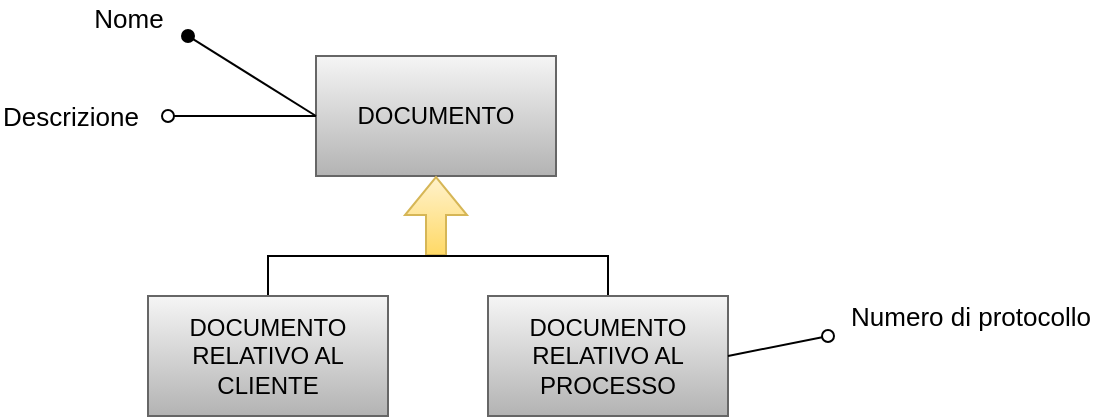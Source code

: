 <mxfile version="15.7.3" type="device"><diagram id="yGz-sTobe1rFEkl4xtA_" name="Pagina-1"><mxGraphModel dx="946" dy="626" grid="1" gridSize="10" guides="1" tooltips="1" connect="1" arrows="1" fold="1" page="1" pageScale="1" pageWidth="827" pageHeight="1169" math="0" shadow="0"><root><mxCell id="0"/><mxCell id="1" parent="0"/><mxCell id="zSufPwcbmBk1ym6fifzm-1" value="DOCUMENTO" style="rounded=0;whiteSpace=wrap;html=1;fillColor=#f5f5f5;gradientColor=#b3b3b3;strokeColor=#666666;" parent="1" vertex="1"><mxGeometry x="354" y="230" width="120" height="60" as="geometry"/></mxCell><mxCell id="zSufPwcbmBk1ym6fifzm-2" value="" style="endArrow=oval;html=1;rounded=0;exitX=0;exitY=0.5;exitDx=0;exitDy=0;endFill=1;" parent="1" source="zSufPwcbmBk1ym6fifzm-1" edge="1"><mxGeometry width="50" height="50" relative="1" as="geometry"><mxPoint x="290" y="260" as="sourcePoint"/><mxPoint x="290" y="220" as="targetPoint"/></mxGeometry></mxCell><mxCell id="zSufPwcbmBk1ym6fifzm-3" value="&lt;font style=&quot;font-size: 13px&quot;&gt;Nome&lt;/font&gt;" style="edgeLabel;html=1;align=center;verticalAlign=middle;resizable=0;points=[];" parent="zSufPwcbmBk1ym6fifzm-2" vertex="1" connectable="0"><mxGeometry x="0.582" y="1" relative="1" as="geometry"><mxPoint x="-43" y="-19" as="offset"/></mxGeometry></mxCell><mxCell id="zSufPwcbmBk1ym6fifzm-4" value="" style="shape=flexArrow;endArrow=classic;html=1;rounded=0;fontSize=13;fillColor=#fff2cc;gradientColor=#ffd966;strokeColor=#d6b656;" parent="1" edge="1"><mxGeometry width="50" height="50" relative="1" as="geometry"><mxPoint x="414" y="330" as="sourcePoint"/><mxPoint x="414" y="290" as="targetPoint"/></mxGeometry></mxCell><mxCell id="zSufPwcbmBk1ym6fifzm-7" style="edgeStyle=orthogonalEdgeStyle;rounded=0;orthogonalLoop=1;jettySize=auto;html=1;entryX=0.5;entryY=0;entryDx=0;entryDy=0;fontSize=13;endArrow=none;endFill=0;" parent="1" source="zSufPwcbmBk1ym6fifzm-5" target="zSufPwcbmBk1ym6fifzm-6" edge="1"><mxGeometry relative="1" as="geometry"><Array as="points"><mxPoint x="330" y="330"/><mxPoint x="500" y="330"/></Array></mxGeometry></mxCell><mxCell id="zSufPwcbmBk1ym6fifzm-5" value="DOCUMENTO RELATIVO AL CLIENTE" style="rounded=0;whiteSpace=wrap;html=1;fillColor=#f5f5f5;gradientColor=#b3b3b3;strokeColor=#666666;" parent="1" vertex="1"><mxGeometry x="270" y="350" width="120" height="60" as="geometry"/></mxCell><mxCell id="zSufPwcbmBk1ym6fifzm-6" value="DOCUMENTO RELATIVO AL PROCESSO" style="rounded=0;whiteSpace=wrap;html=1;fillColor=#f5f5f5;gradientColor=#b3b3b3;strokeColor=#666666;" parent="1" vertex="1"><mxGeometry x="440" y="350" width="120" height="60" as="geometry"/></mxCell><mxCell id="zSufPwcbmBk1ym6fifzm-8" value="" style="endArrow=oval;html=1;rounded=0;exitX=0;exitY=0.5;exitDx=0;exitDy=0;endFill=0;" parent="1" source="zSufPwcbmBk1ym6fifzm-1" edge="1"><mxGeometry width="50" height="50" relative="1" as="geometry"><mxPoint x="334" y="290" as="sourcePoint"/><mxPoint x="280" y="260" as="targetPoint"/></mxGeometry></mxCell><mxCell id="zSufPwcbmBk1ym6fifzm-9" value="&lt;font style=&quot;font-size: 13px&quot;&gt;Descrizione&lt;/font&gt;" style="edgeLabel;html=1;align=center;verticalAlign=middle;resizable=0;points=[];" parent="zSufPwcbmBk1ym6fifzm-8" vertex="1" connectable="0"><mxGeometry x="0.582" y="1" relative="1" as="geometry"><mxPoint x="-65" y="-1" as="offset"/></mxGeometry></mxCell><mxCell id="zSufPwcbmBk1ym6fifzm-10" value="" style="endArrow=oval;html=1;rounded=0;exitX=1;exitY=0.5;exitDx=0;exitDy=0;endFill=0;" parent="1" source="zSufPwcbmBk1ym6fifzm-6" edge="1"><mxGeometry width="50" height="50" relative="1" as="geometry"><mxPoint x="674" y="390" as="sourcePoint"/><mxPoint x="610" y="370" as="targetPoint"/></mxGeometry></mxCell><mxCell id="zSufPwcbmBk1ym6fifzm-11" value="&lt;font style=&quot;font-size: 13px&quot;&gt;Numero di protocollo&lt;/font&gt;" style="edgeLabel;html=1;align=center;verticalAlign=middle;resizable=0;points=[];" parent="zSufPwcbmBk1ym6fifzm-10" vertex="1" connectable="0"><mxGeometry x="0.582" y="1" relative="1" as="geometry"><mxPoint x="81" y="-11" as="offset"/></mxGeometry></mxCell></root></mxGraphModel></diagram></mxfile>